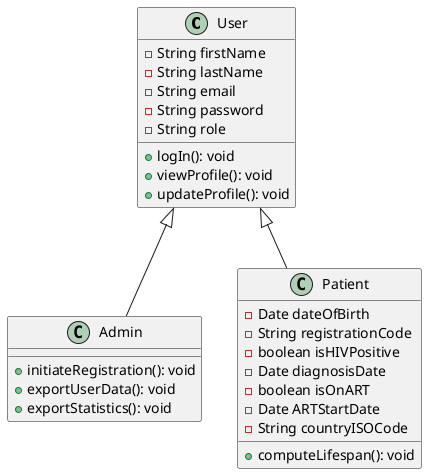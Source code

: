 @startuml Life Span Pregnosis Class Diagrams

class User {
  - String firstName
  - String lastName
  - String email
  - String password
  - String role
  + logIn(): void
  + viewProfile(): void
  + updateProfile(): void
}

class Admin {
  + initiateRegistration(): void
  + exportUserData(): void
  + exportStatistics(): void
}

class Patient {
  - Date dateOfBirth
  - String registrationCode
  - boolean isHIVPositive
  - Date diagnosisDate
  - boolean isOnART
  - Date ARTStartDate
  - String countryISOCode
  + computeLifespan(): void
}

User <|-- Admin
User <|-- Patient

@enduml
